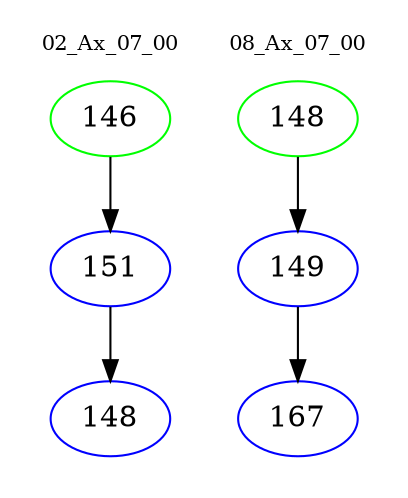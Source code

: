 digraph{
subgraph cluster_0 {
color = white
label = "02_Ax_07_00";
fontsize=10;
T0_146 [label="146", color="green"]
T0_146 -> T0_151 [color="black"]
T0_151 [label="151", color="blue"]
T0_151 -> T0_148 [color="black"]
T0_148 [label="148", color="blue"]
}
subgraph cluster_1 {
color = white
label = "08_Ax_07_00";
fontsize=10;
T1_148 [label="148", color="green"]
T1_148 -> T1_149 [color="black"]
T1_149 [label="149", color="blue"]
T1_149 -> T1_167 [color="black"]
T1_167 [label="167", color="blue"]
}
}
